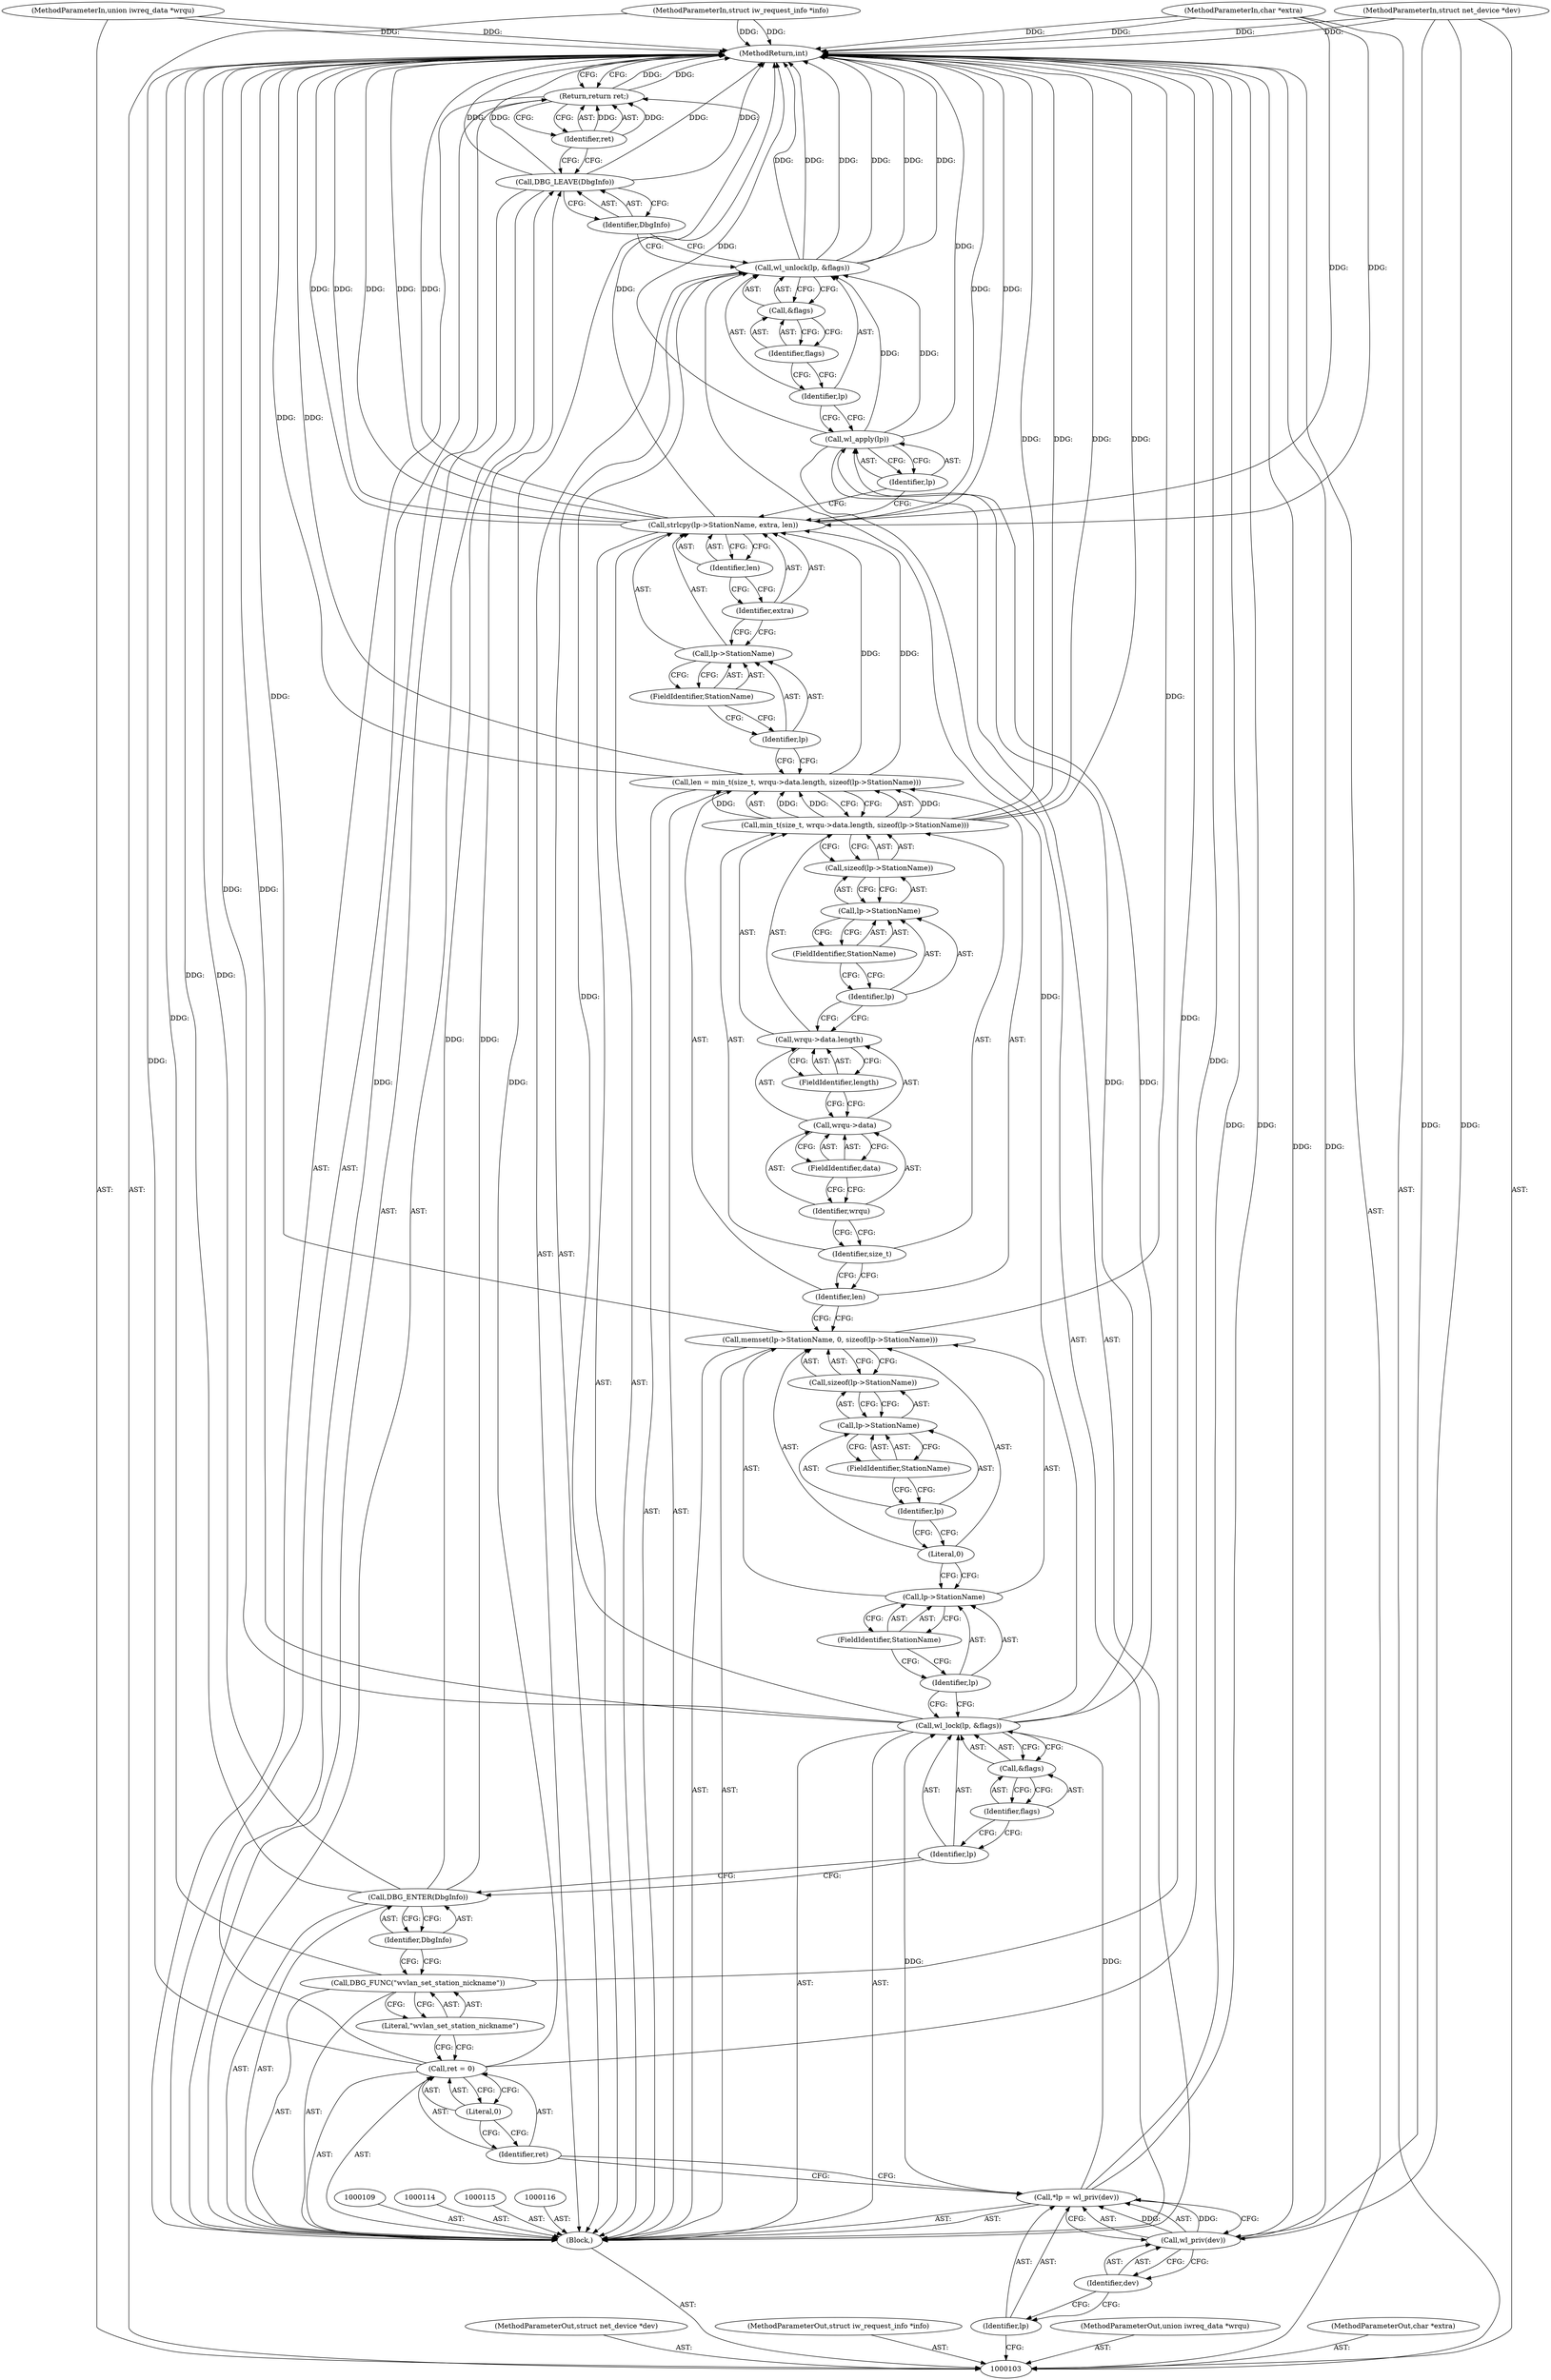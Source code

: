 digraph "0_linux_b5e2f339865fb443107e5b10603e53bbc92dc054" {
"1000166" [label="(MethodReturn,int)"];
"1000104" [label="(MethodParameterIn,struct net_device *dev)"];
"1000249" [label="(MethodParameterOut,struct net_device *dev)"];
"1000120" [label="(Call,DBG_FUNC(\"wvlan_set_station_nickname\"))"];
"1000121" [label="(Literal,\"wvlan_set_station_nickname\")"];
"1000122" [label="(Call,DBG_ENTER(DbgInfo))"];
"1000123" [label="(Identifier,DbgInfo)"];
"1000125" [label="(Identifier,lp)"];
"1000126" [label="(Call,&flags)"];
"1000127" [label="(Identifier,flags)"];
"1000124" [label="(Call,wl_lock(lp, &flags))"];
"1000131" [label="(FieldIdentifier,StationName)"];
"1000128" [label="(Call,memset(lp->StationName, 0, sizeof(lp->StationName)))"];
"1000132" [label="(Literal,0)"];
"1000133" [label="(Call,sizeof(lp->StationName))"];
"1000134" [label="(Call,lp->StationName)"];
"1000135" [label="(Identifier,lp)"];
"1000136" [label="(FieldIdentifier,StationName)"];
"1000129" [label="(Call,lp->StationName)"];
"1000130" [label="(Identifier,lp)"];
"1000137" [label="(Call,len = min_t(size_t, wrqu->data.length, sizeof(lp->StationName)))"];
"1000138" [label="(Identifier,len)"];
"1000140" [label="(Identifier,size_t)"];
"1000141" [label="(Call,wrqu->data.length)"];
"1000142" [label="(Call,wrqu->data)"];
"1000143" [label="(Identifier,wrqu)"];
"1000144" [label="(FieldIdentifier,data)"];
"1000145" [label="(FieldIdentifier,length)"];
"1000146" [label="(Call,sizeof(lp->StationName))"];
"1000147" [label="(Call,lp->StationName)"];
"1000148" [label="(Identifier,lp)"];
"1000149" [label="(FieldIdentifier,StationName)"];
"1000139" [label="(Call,min_t(size_t, wrqu->data.length, sizeof(lp->StationName)))"];
"1000105" [label="(MethodParameterIn,struct iw_request_info *info)"];
"1000250" [label="(MethodParameterOut,struct iw_request_info *info)"];
"1000150" [label="(Call,strlcpy(lp->StationName, extra, len))"];
"1000153" [label="(FieldIdentifier,StationName)"];
"1000154" [label="(Identifier,extra)"];
"1000155" [label="(Identifier,len)"];
"1000151" [label="(Call,lp->StationName)"];
"1000152" [label="(Identifier,lp)"];
"1000157" [label="(Identifier,lp)"];
"1000156" [label="(Call,wl_apply(lp))"];
"1000158" [label="(Call,wl_unlock(lp, &flags))"];
"1000159" [label="(Identifier,lp)"];
"1000160" [label="(Call,&flags)"];
"1000161" [label="(Identifier,flags)"];
"1000162" [label="(Call,DBG_LEAVE(DbgInfo))"];
"1000163" [label="(Identifier,DbgInfo)"];
"1000164" [label="(Return,return ret;)"];
"1000165" [label="(Identifier,ret)"];
"1000106" [label="(MethodParameterIn,union iwreq_data *wrqu)"];
"1000251" [label="(MethodParameterOut,union iwreq_data *wrqu)"];
"1000107" [label="(MethodParameterIn,char *extra)"];
"1000252" [label="(MethodParameterOut,char *extra)"];
"1000108" [label="(Block,)"];
"1000110" [label="(Call,*lp = wl_priv(dev))"];
"1000111" [label="(Identifier,lp)"];
"1000112" [label="(Call,wl_priv(dev))"];
"1000113" [label="(Identifier,dev)"];
"1000117" [label="(Call,ret = 0)"];
"1000118" [label="(Identifier,ret)"];
"1000119" [label="(Literal,0)"];
"1000166" -> "1000103"  [label="AST: "];
"1000166" -> "1000164"  [label="CFG: "];
"1000104" -> "1000166"  [label="DDG: "];
"1000105" -> "1000166"  [label="DDG: "];
"1000158" -> "1000166"  [label="DDG: "];
"1000158" -> "1000166"  [label="DDG: "];
"1000158" -> "1000166"  [label="DDG: "];
"1000139" -> "1000166"  [label="DDG: "];
"1000139" -> "1000166"  [label="DDG: "];
"1000117" -> "1000166"  [label="DDG: "];
"1000110" -> "1000166"  [label="DDG: "];
"1000150" -> "1000166"  [label="DDG: "];
"1000150" -> "1000166"  [label="DDG: "];
"1000150" -> "1000166"  [label="DDG: "];
"1000150" -> "1000166"  [label="DDG: "];
"1000122" -> "1000166"  [label="DDG: "];
"1000124" -> "1000166"  [label="DDG: "];
"1000107" -> "1000166"  [label="DDG: "];
"1000137" -> "1000166"  [label="DDG: "];
"1000112" -> "1000166"  [label="DDG: "];
"1000120" -> "1000166"  [label="DDG: "];
"1000128" -> "1000166"  [label="DDG: "];
"1000156" -> "1000166"  [label="DDG: "];
"1000162" -> "1000166"  [label="DDG: "];
"1000162" -> "1000166"  [label="DDG: "];
"1000106" -> "1000166"  [label="DDG: "];
"1000164" -> "1000166"  [label="DDG: "];
"1000104" -> "1000103"  [label="AST: "];
"1000104" -> "1000166"  [label="DDG: "];
"1000104" -> "1000112"  [label="DDG: "];
"1000249" -> "1000103"  [label="AST: "];
"1000120" -> "1000108"  [label="AST: "];
"1000120" -> "1000121"  [label="CFG: "];
"1000121" -> "1000120"  [label="AST: "];
"1000123" -> "1000120"  [label="CFG: "];
"1000120" -> "1000166"  [label="DDG: "];
"1000121" -> "1000120"  [label="AST: "];
"1000121" -> "1000117"  [label="CFG: "];
"1000120" -> "1000121"  [label="CFG: "];
"1000122" -> "1000108"  [label="AST: "];
"1000122" -> "1000123"  [label="CFG: "];
"1000123" -> "1000122"  [label="AST: "];
"1000125" -> "1000122"  [label="CFG: "];
"1000122" -> "1000166"  [label="DDG: "];
"1000122" -> "1000162"  [label="DDG: "];
"1000123" -> "1000122"  [label="AST: "];
"1000123" -> "1000120"  [label="CFG: "];
"1000122" -> "1000123"  [label="CFG: "];
"1000125" -> "1000124"  [label="AST: "];
"1000125" -> "1000122"  [label="CFG: "];
"1000127" -> "1000125"  [label="CFG: "];
"1000126" -> "1000124"  [label="AST: "];
"1000126" -> "1000127"  [label="CFG: "];
"1000127" -> "1000126"  [label="AST: "];
"1000124" -> "1000126"  [label="CFG: "];
"1000127" -> "1000126"  [label="AST: "];
"1000127" -> "1000125"  [label="CFG: "];
"1000126" -> "1000127"  [label="CFG: "];
"1000124" -> "1000108"  [label="AST: "];
"1000124" -> "1000126"  [label="CFG: "];
"1000125" -> "1000124"  [label="AST: "];
"1000126" -> "1000124"  [label="AST: "];
"1000130" -> "1000124"  [label="CFG: "];
"1000124" -> "1000166"  [label="DDG: "];
"1000110" -> "1000124"  [label="DDG: "];
"1000124" -> "1000156"  [label="DDG: "];
"1000124" -> "1000158"  [label="DDG: "];
"1000131" -> "1000129"  [label="AST: "];
"1000131" -> "1000130"  [label="CFG: "];
"1000129" -> "1000131"  [label="CFG: "];
"1000128" -> "1000108"  [label="AST: "];
"1000128" -> "1000133"  [label="CFG: "];
"1000129" -> "1000128"  [label="AST: "];
"1000132" -> "1000128"  [label="AST: "];
"1000133" -> "1000128"  [label="AST: "];
"1000138" -> "1000128"  [label="CFG: "];
"1000128" -> "1000166"  [label="DDG: "];
"1000132" -> "1000128"  [label="AST: "];
"1000132" -> "1000129"  [label="CFG: "];
"1000135" -> "1000132"  [label="CFG: "];
"1000133" -> "1000128"  [label="AST: "];
"1000133" -> "1000134"  [label="CFG: "];
"1000134" -> "1000133"  [label="AST: "];
"1000128" -> "1000133"  [label="CFG: "];
"1000134" -> "1000133"  [label="AST: "];
"1000134" -> "1000136"  [label="CFG: "];
"1000135" -> "1000134"  [label="AST: "];
"1000136" -> "1000134"  [label="AST: "];
"1000133" -> "1000134"  [label="CFG: "];
"1000135" -> "1000134"  [label="AST: "];
"1000135" -> "1000132"  [label="CFG: "];
"1000136" -> "1000135"  [label="CFG: "];
"1000136" -> "1000134"  [label="AST: "];
"1000136" -> "1000135"  [label="CFG: "];
"1000134" -> "1000136"  [label="CFG: "];
"1000129" -> "1000128"  [label="AST: "];
"1000129" -> "1000131"  [label="CFG: "];
"1000130" -> "1000129"  [label="AST: "];
"1000131" -> "1000129"  [label="AST: "];
"1000132" -> "1000129"  [label="CFG: "];
"1000130" -> "1000129"  [label="AST: "];
"1000130" -> "1000124"  [label="CFG: "];
"1000131" -> "1000130"  [label="CFG: "];
"1000137" -> "1000108"  [label="AST: "];
"1000137" -> "1000139"  [label="CFG: "];
"1000138" -> "1000137"  [label="AST: "];
"1000139" -> "1000137"  [label="AST: "];
"1000152" -> "1000137"  [label="CFG: "];
"1000137" -> "1000166"  [label="DDG: "];
"1000139" -> "1000137"  [label="DDG: "];
"1000139" -> "1000137"  [label="DDG: "];
"1000137" -> "1000150"  [label="DDG: "];
"1000138" -> "1000137"  [label="AST: "];
"1000138" -> "1000128"  [label="CFG: "];
"1000140" -> "1000138"  [label="CFG: "];
"1000140" -> "1000139"  [label="AST: "];
"1000140" -> "1000138"  [label="CFG: "];
"1000143" -> "1000140"  [label="CFG: "];
"1000141" -> "1000139"  [label="AST: "];
"1000141" -> "1000145"  [label="CFG: "];
"1000142" -> "1000141"  [label="AST: "];
"1000145" -> "1000141"  [label="AST: "];
"1000148" -> "1000141"  [label="CFG: "];
"1000142" -> "1000141"  [label="AST: "];
"1000142" -> "1000144"  [label="CFG: "];
"1000143" -> "1000142"  [label="AST: "];
"1000144" -> "1000142"  [label="AST: "];
"1000145" -> "1000142"  [label="CFG: "];
"1000143" -> "1000142"  [label="AST: "];
"1000143" -> "1000140"  [label="CFG: "];
"1000144" -> "1000143"  [label="CFG: "];
"1000144" -> "1000142"  [label="AST: "];
"1000144" -> "1000143"  [label="CFG: "];
"1000142" -> "1000144"  [label="CFG: "];
"1000145" -> "1000141"  [label="AST: "];
"1000145" -> "1000142"  [label="CFG: "];
"1000141" -> "1000145"  [label="CFG: "];
"1000146" -> "1000139"  [label="AST: "];
"1000146" -> "1000147"  [label="CFG: "];
"1000147" -> "1000146"  [label="AST: "];
"1000139" -> "1000146"  [label="CFG: "];
"1000147" -> "1000146"  [label="AST: "];
"1000147" -> "1000149"  [label="CFG: "];
"1000148" -> "1000147"  [label="AST: "];
"1000149" -> "1000147"  [label="AST: "];
"1000146" -> "1000147"  [label="CFG: "];
"1000148" -> "1000147"  [label="AST: "];
"1000148" -> "1000141"  [label="CFG: "];
"1000149" -> "1000148"  [label="CFG: "];
"1000149" -> "1000147"  [label="AST: "];
"1000149" -> "1000148"  [label="CFG: "];
"1000147" -> "1000149"  [label="CFG: "];
"1000139" -> "1000137"  [label="AST: "];
"1000139" -> "1000146"  [label="CFG: "];
"1000140" -> "1000139"  [label="AST: "];
"1000141" -> "1000139"  [label="AST: "];
"1000146" -> "1000139"  [label="AST: "];
"1000137" -> "1000139"  [label="CFG: "];
"1000139" -> "1000166"  [label="DDG: "];
"1000139" -> "1000166"  [label="DDG: "];
"1000139" -> "1000137"  [label="DDG: "];
"1000139" -> "1000137"  [label="DDG: "];
"1000105" -> "1000103"  [label="AST: "];
"1000105" -> "1000166"  [label="DDG: "];
"1000250" -> "1000103"  [label="AST: "];
"1000150" -> "1000108"  [label="AST: "];
"1000150" -> "1000155"  [label="CFG: "];
"1000151" -> "1000150"  [label="AST: "];
"1000154" -> "1000150"  [label="AST: "];
"1000155" -> "1000150"  [label="AST: "];
"1000157" -> "1000150"  [label="CFG: "];
"1000150" -> "1000166"  [label="DDG: "];
"1000150" -> "1000166"  [label="DDG: "];
"1000150" -> "1000166"  [label="DDG: "];
"1000150" -> "1000166"  [label="DDG: "];
"1000107" -> "1000150"  [label="DDG: "];
"1000137" -> "1000150"  [label="DDG: "];
"1000153" -> "1000151"  [label="AST: "];
"1000153" -> "1000152"  [label="CFG: "];
"1000151" -> "1000153"  [label="CFG: "];
"1000154" -> "1000150"  [label="AST: "];
"1000154" -> "1000151"  [label="CFG: "];
"1000155" -> "1000154"  [label="CFG: "];
"1000155" -> "1000150"  [label="AST: "];
"1000155" -> "1000154"  [label="CFG: "];
"1000150" -> "1000155"  [label="CFG: "];
"1000151" -> "1000150"  [label="AST: "];
"1000151" -> "1000153"  [label="CFG: "];
"1000152" -> "1000151"  [label="AST: "];
"1000153" -> "1000151"  [label="AST: "];
"1000154" -> "1000151"  [label="CFG: "];
"1000152" -> "1000151"  [label="AST: "];
"1000152" -> "1000137"  [label="CFG: "];
"1000153" -> "1000152"  [label="CFG: "];
"1000157" -> "1000156"  [label="AST: "];
"1000157" -> "1000150"  [label="CFG: "];
"1000156" -> "1000157"  [label="CFG: "];
"1000156" -> "1000108"  [label="AST: "];
"1000156" -> "1000157"  [label="CFG: "];
"1000157" -> "1000156"  [label="AST: "];
"1000159" -> "1000156"  [label="CFG: "];
"1000156" -> "1000166"  [label="DDG: "];
"1000124" -> "1000156"  [label="DDG: "];
"1000156" -> "1000158"  [label="DDG: "];
"1000158" -> "1000108"  [label="AST: "];
"1000158" -> "1000160"  [label="CFG: "];
"1000159" -> "1000158"  [label="AST: "];
"1000160" -> "1000158"  [label="AST: "];
"1000163" -> "1000158"  [label="CFG: "];
"1000158" -> "1000166"  [label="DDG: "];
"1000158" -> "1000166"  [label="DDG: "];
"1000158" -> "1000166"  [label="DDG: "];
"1000156" -> "1000158"  [label="DDG: "];
"1000124" -> "1000158"  [label="DDG: "];
"1000159" -> "1000158"  [label="AST: "];
"1000159" -> "1000156"  [label="CFG: "];
"1000161" -> "1000159"  [label="CFG: "];
"1000160" -> "1000158"  [label="AST: "];
"1000160" -> "1000161"  [label="CFG: "];
"1000161" -> "1000160"  [label="AST: "];
"1000158" -> "1000160"  [label="CFG: "];
"1000161" -> "1000160"  [label="AST: "];
"1000161" -> "1000159"  [label="CFG: "];
"1000160" -> "1000161"  [label="CFG: "];
"1000162" -> "1000108"  [label="AST: "];
"1000162" -> "1000163"  [label="CFG: "];
"1000163" -> "1000162"  [label="AST: "];
"1000165" -> "1000162"  [label="CFG: "];
"1000162" -> "1000166"  [label="DDG: "];
"1000162" -> "1000166"  [label="DDG: "];
"1000122" -> "1000162"  [label="DDG: "];
"1000163" -> "1000162"  [label="AST: "];
"1000163" -> "1000158"  [label="CFG: "];
"1000162" -> "1000163"  [label="CFG: "];
"1000164" -> "1000108"  [label="AST: "];
"1000164" -> "1000165"  [label="CFG: "];
"1000165" -> "1000164"  [label="AST: "];
"1000166" -> "1000164"  [label="CFG: "];
"1000164" -> "1000166"  [label="DDG: "];
"1000165" -> "1000164"  [label="DDG: "];
"1000117" -> "1000164"  [label="DDG: "];
"1000165" -> "1000164"  [label="AST: "];
"1000165" -> "1000162"  [label="CFG: "];
"1000164" -> "1000165"  [label="CFG: "];
"1000165" -> "1000164"  [label="DDG: "];
"1000106" -> "1000103"  [label="AST: "];
"1000106" -> "1000166"  [label="DDG: "];
"1000251" -> "1000103"  [label="AST: "];
"1000107" -> "1000103"  [label="AST: "];
"1000107" -> "1000166"  [label="DDG: "];
"1000107" -> "1000150"  [label="DDG: "];
"1000252" -> "1000103"  [label="AST: "];
"1000108" -> "1000103"  [label="AST: "];
"1000109" -> "1000108"  [label="AST: "];
"1000110" -> "1000108"  [label="AST: "];
"1000114" -> "1000108"  [label="AST: "];
"1000115" -> "1000108"  [label="AST: "];
"1000116" -> "1000108"  [label="AST: "];
"1000117" -> "1000108"  [label="AST: "];
"1000120" -> "1000108"  [label="AST: "];
"1000122" -> "1000108"  [label="AST: "];
"1000124" -> "1000108"  [label="AST: "];
"1000128" -> "1000108"  [label="AST: "];
"1000137" -> "1000108"  [label="AST: "];
"1000150" -> "1000108"  [label="AST: "];
"1000156" -> "1000108"  [label="AST: "];
"1000158" -> "1000108"  [label="AST: "];
"1000162" -> "1000108"  [label="AST: "];
"1000164" -> "1000108"  [label="AST: "];
"1000110" -> "1000108"  [label="AST: "];
"1000110" -> "1000112"  [label="CFG: "];
"1000111" -> "1000110"  [label="AST: "];
"1000112" -> "1000110"  [label="AST: "];
"1000118" -> "1000110"  [label="CFG: "];
"1000110" -> "1000166"  [label="DDG: "];
"1000112" -> "1000110"  [label="DDG: "];
"1000110" -> "1000124"  [label="DDG: "];
"1000111" -> "1000110"  [label="AST: "];
"1000111" -> "1000103"  [label="CFG: "];
"1000113" -> "1000111"  [label="CFG: "];
"1000112" -> "1000110"  [label="AST: "];
"1000112" -> "1000113"  [label="CFG: "];
"1000113" -> "1000112"  [label="AST: "];
"1000110" -> "1000112"  [label="CFG: "];
"1000112" -> "1000166"  [label="DDG: "];
"1000112" -> "1000110"  [label="DDG: "];
"1000104" -> "1000112"  [label="DDG: "];
"1000113" -> "1000112"  [label="AST: "];
"1000113" -> "1000111"  [label="CFG: "];
"1000112" -> "1000113"  [label="CFG: "];
"1000117" -> "1000108"  [label="AST: "];
"1000117" -> "1000119"  [label="CFG: "];
"1000118" -> "1000117"  [label="AST: "];
"1000119" -> "1000117"  [label="AST: "];
"1000121" -> "1000117"  [label="CFG: "];
"1000117" -> "1000166"  [label="DDG: "];
"1000117" -> "1000164"  [label="DDG: "];
"1000118" -> "1000117"  [label="AST: "];
"1000118" -> "1000110"  [label="CFG: "];
"1000119" -> "1000118"  [label="CFG: "];
"1000119" -> "1000117"  [label="AST: "];
"1000119" -> "1000118"  [label="CFG: "];
"1000117" -> "1000119"  [label="CFG: "];
}

